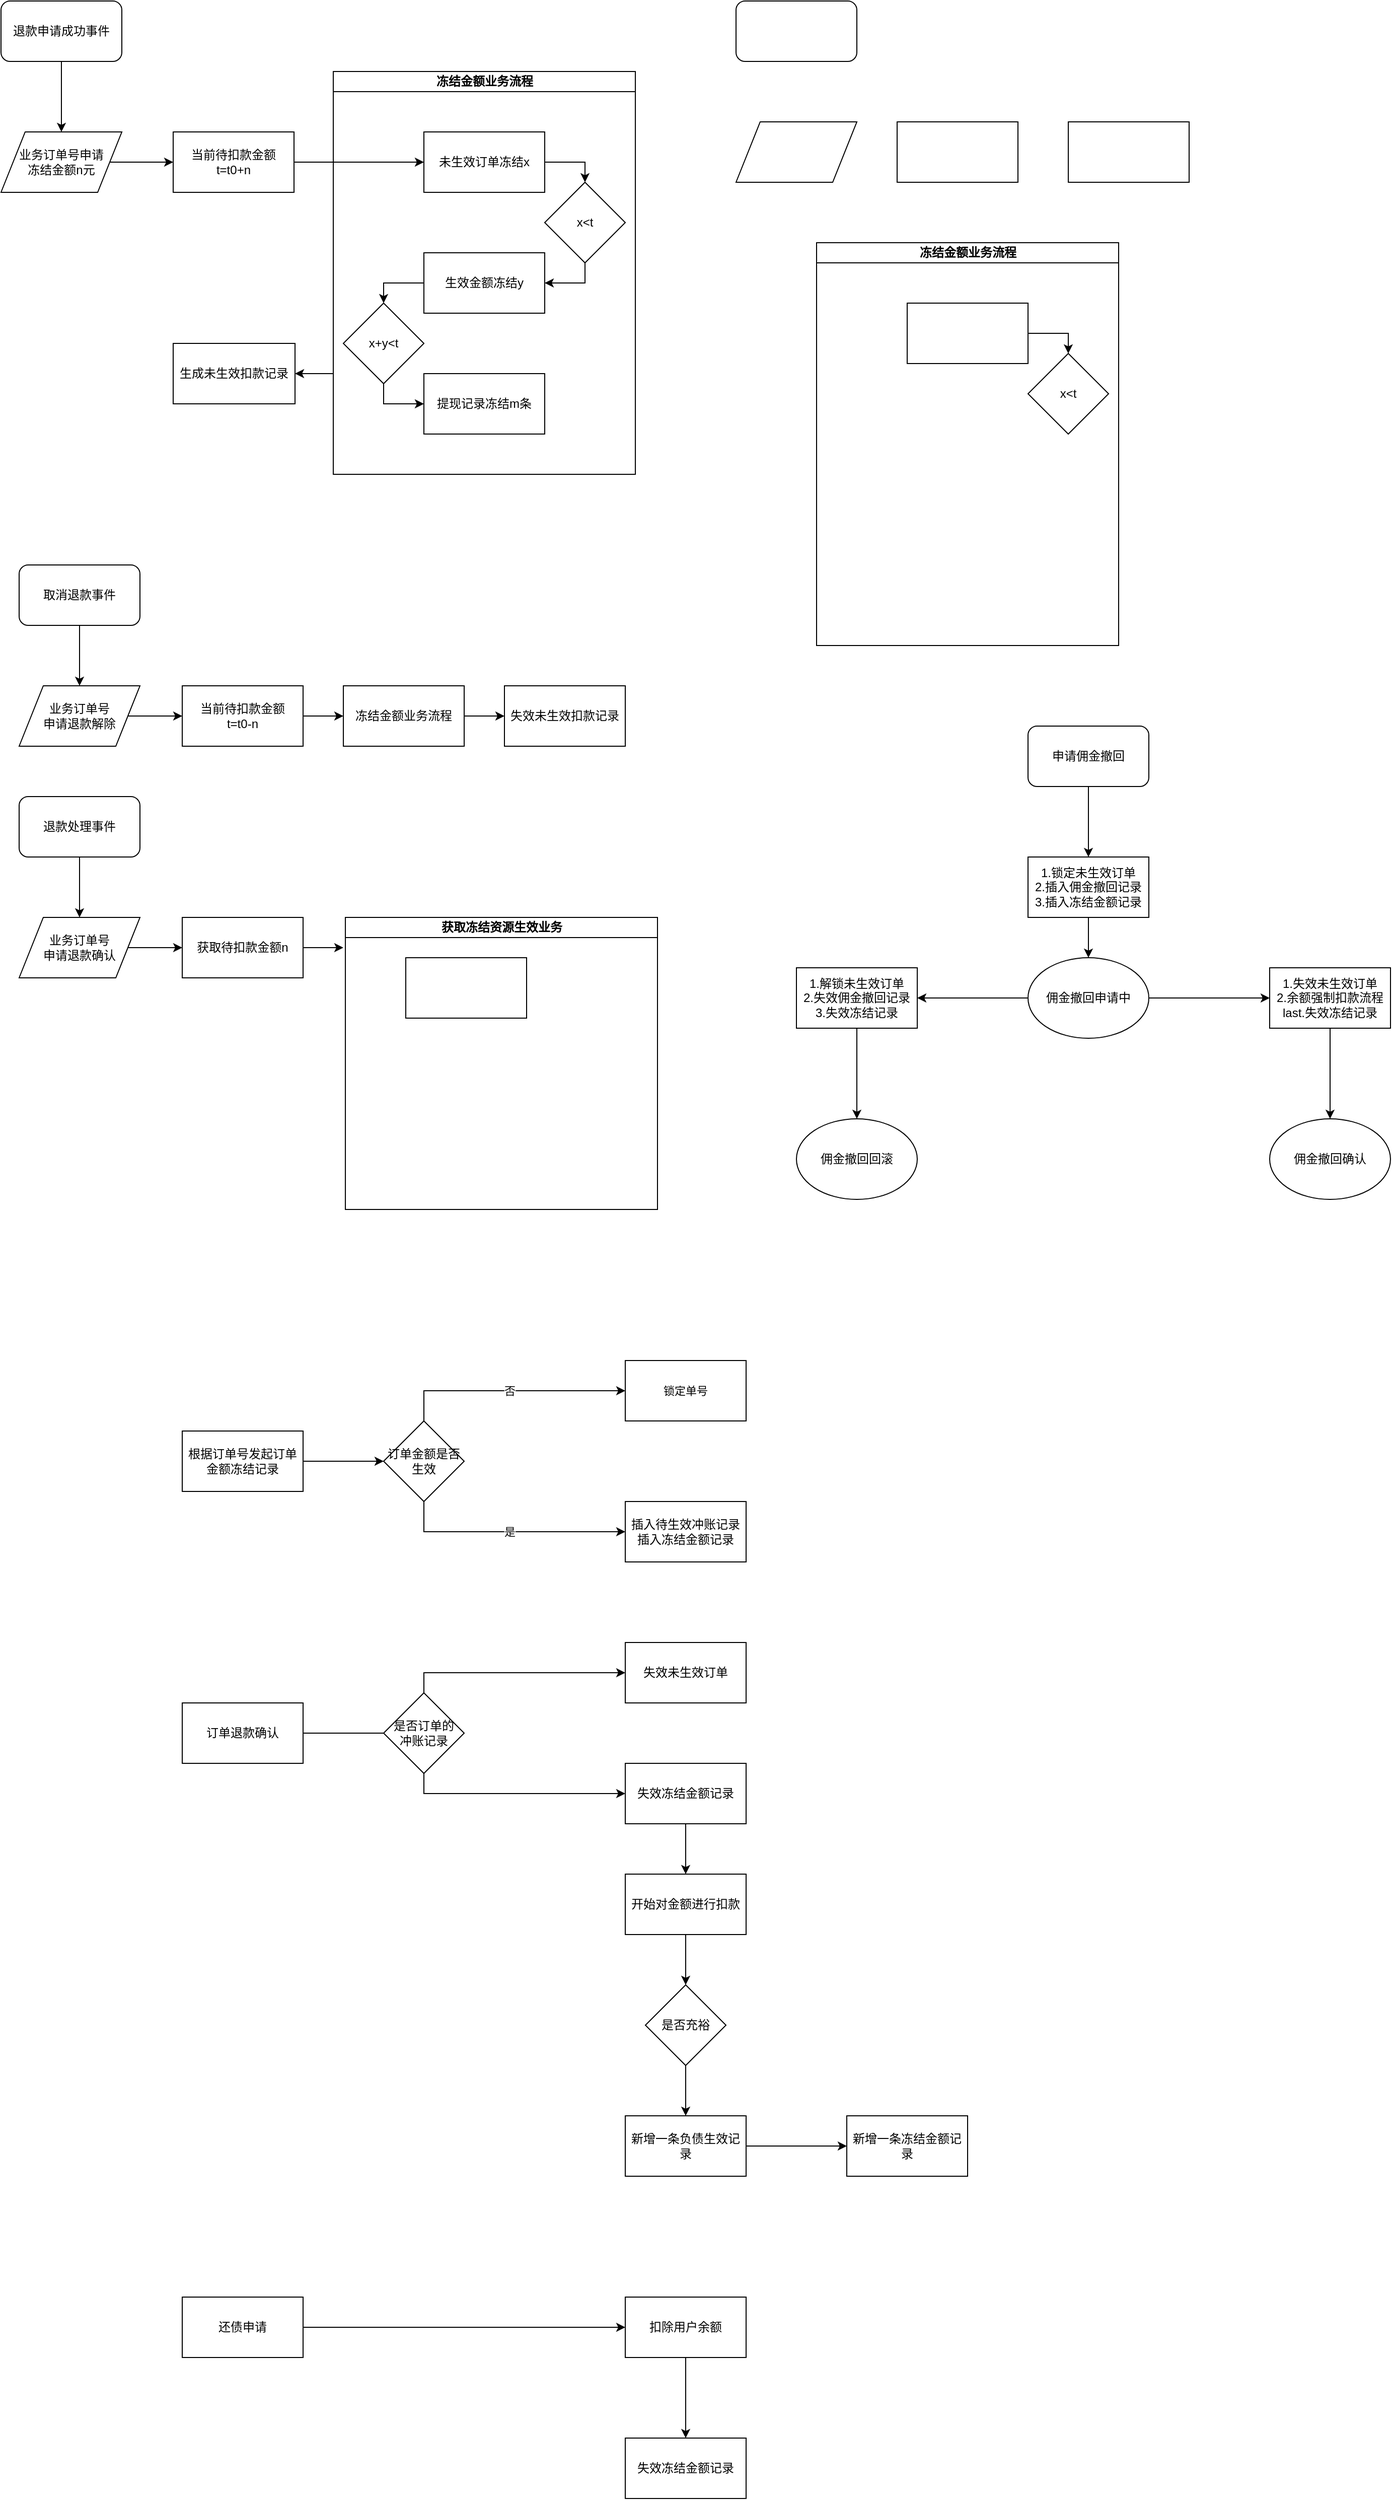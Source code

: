 <mxfile version="12.2.0" type="github" pages="1">
  <diagram id="Nm2MGBQXB-lMD8GcMdS7" name="第 1 页">
    <mxGraphModel dx="1572" dy="715" grid="1" gridSize="10" guides="1" tooltips="1" connect="1" arrows="1" fold="1" page="1" pageScale="1" pageWidth="1400" pageHeight="850" math="0" shadow="0">
      <root>
        <mxCell id="0"/>
        <mxCell id="1" parent="0"/>
        <mxCell id="reZb2tm7C-XP5V8WI9Gy-15" style="edgeStyle=orthogonalEdgeStyle;rounded=0;orthogonalLoop=1;jettySize=auto;html=1;exitX=1;exitY=0.5;exitDx=0;exitDy=0;entryX=0;entryY=0.5;entryDx=0;entryDy=0;" parent="1" source="reZb2tm7C-XP5V8WI9Gy-12" target="reZb2tm7C-XP5V8WI9Gy-34" edge="1">
          <mxGeometry relative="1" as="geometry">
            <mxPoint x="370" y="200" as="targetPoint"/>
          </mxGeometry>
        </mxCell>
        <mxCell id="reZb2tm7C-XP5V8WI9Gy-12" value="业务订单号申请&lt;br&gt;冻结金额n元" style="shape=parallelogram;perimeter=parallelogramPerimeter;whiteSpace=wrap;html=1;" parent="1" vertex="1">
          <mxGeometry x="100" y="180" width="120" height="60" as="geometry"/>
        </mxCell>
        <mxCell id="reZb2tm7C-XP5V8WI9Gy-38" style="edgeStyle=orthogonalEdgeStyle;rounded=0;orthogonalLoop=1;jettySize=auto;html=1;exitX=0;exitY=0.75;exitDx=0;exitDy=0;entryX=1;entryY=0.5;entryDx=0;entryDy=0;" parent="1" source="reZb2tm7C-XP5V8WI9Gy-32" target="reZb2tm7C-XP5V8WI9Gy-37" edge="1">
          <mxGeometry relative="1" as="geometry"/>
        </mxCell>
        <mxCell id="reZb2tm7C-XP5V8WI9Gy-32" value="冻结金额业务流程" style="swimlane;html=1;startSize=20;horizontal=1;containerType=tree;" parent="1" vertex="1">
          <mxGeometry x="430" y="120" width="300" height="400" as="geometry"/>
        </mxCell>
        <mxCell id="reZb2tm7C-XP5V8WI9Gy-24" value="提现记录冻结m条" style="rounded=0;whiteSpace=wrap;html=1;" parent="reZb2tm7C-XP5V8WI9Gy-32" vertex="1">
          <mxGeometry x="90" y="300" width="120" height="60" as="geometry"/>
        </mxCell>
        <mxCell id="reZb2tm7C-XP5V8WI9Gy-21" value="生效金额冻结y" style="rounded=0;whiteSpace=wrap;html=1;" parent="reZb2tm7C-XP5V8WI9Gy-32" vertex="1">
          <mxGeometry x="90" y="180" width="120" height="60" as="geometry"/>
        </mxCell>
        <mxCell id="reZb2tm7C-XP5V8WI9Gy-13" value="未生效订单冻结x" style="rounded=0;whiteSpace=wrap;html=1;" parent="reZb2tm7C-XP5V8WI9Gy-32" vertex="1">
          <mxGeometry x="90" y="60" width="120" height="60" as="geometry"/>
        </mxCell>
        <mxCell id="reZb2tm7C-XP5V8WI9Gy-18" value="x&amp;lt;t" style="rhombus;whiteSpace=wrap;html=1;" parent="reZb2tm7C-XP5V8WI9Gy-32" vertex="1">
          <mxGeometry x="210" y="110" width="80" height="80" as="geometry"/>
        </mxCell>
        <mxCell id="reZb2tm7C-XP5V8WI9Gy-19" style="edgeStyle=orthogonalEdgeStyle;rounded=0;orthogonalLoop=1;jettySize=auto;html=1;exitX=1;exitY=0.5;exitDx=0;exitDy=0;entryX=0.5;entryY=0;entryDx=0;entryDy=0;" parent="reZb2tm7C-XP5V8WI9Gy-32" source="reZb2tm7C-XP5V8WI9Gy-13" target="reZb2tm7C-XP5V8WI9Gy-18" edge="1">
          <mxGeometry relative="1" as="geometry"/>
        </mxCell>
        <mxCell id="reZb2tm7C-XP5V8WI9Gy-22" style="edgeStyle=orthogonalEdgeStyle;rounded=0;orthogonalLoop=1;jettySize=auto;html=1;exitX=0.5;exitY=1;exitDx=0;exitDy=0;entryX=1;entryY=0.5;entryDx=0;entryDy=0;" parent="reZb2tm7C-XP5V8WI9Gy-32" source="reZb2tm7C-XP5V8WI9Gy-18" target="reZb2tm7C-XP5V8WI9Gy-21" edge="1">
          <mxGeometry relative="1" as="geometry"/>
        </mxCell>
        <mxCell id="reZb2tm7C-XP5V8WI9Gy-23" value="x+y&amp;lt;t" style="rhombus;whiteSpace=wrap;html=1;" parent="reZb2tm7C-XP5V8WI9Gy-32" vertex="1">
          <mxGeometry x="10" y="230" width="80" height="80" as="geometry"/>
        </mxCell>
        <mxCell id="reZb2tm7C-XP5V8WI9Gy-26" style="edgeStyle=orthogonalEdgeStyle;rounded=0;orthogonalLoop=1;jettySize=auto;html=1;exitX=0.5;exitY=1;exitDx=0;exitDy=0;entryX=0;entryY=0.5;entryDx=0;entryDy=0;" parent="reZb2tm7C-XP5V8WI9Gy-32" source="reZb2tm7C-XP5V8WI9Gy-23" target="reZb2tm7C-XP5V8WI9Gy-24" edge="1">
          <mxGeometry relative="1" as="geometry"/>
        </mxCell>
        <mxCell id="reZb2tm7C-XP5V8WI9Gy-25" style="edgeStyle=orthogonalEdgeStyle;rounded=0;orthogonalLoop=1;jettySize=auto;html=1;exitX=0;exitY=0.5;exitDx=0;exitDy=0;entryX=0.5;entryY=0;entryDx=0;entryDy=0;" parent="reZb2tm7C-XP5V8WI9Gy-32" source="reZb2tm7C-XP5V8WI9Gy-21" target="reZb2tm7C-XP5V8WI9Gy-23" edge="1">
          <mxGeometry relative="1" as="geometry"/>
        </mxCell>
        <mxCell id="reZb2tm7C-XP5V8WI9Gy-35" style="edgeStyle=orthogonalEdgeStyle;rounded=0;orthogonalLoop=1;jettySize=auto;html=1;exitX=1;exitY=0.5;exitDx=0;exitDy=0;entryX=0;entryY=0.5;entryDx=0;entryDy=0;" parent="1" source="reZb2tm7C-XP5V8WI9Gy-34" target="reZb2tm7C-XP5V8WI9Gy-13" edge="1">
          <mxGeometry relative="1" as="geometry"/>
        </mxCell>
        <mxCell id="reZb2tm7C-XP5V8WI9Gy-34" value="当前待扣款金额 &lt;br&gt;t=t0+n" style="rounded=0;whiteSpace=wrap;html=1;" parent="1" vertex="1">
          <mxGeometry x="271" y="180" width="120" height="60" as="geometry"/>
        </mxCell>
        <mxCell id="reZb2tm7C-XP5V8WI9Gy-37" value="生成未生效扣款记录" style="rounded=0;whiteSpace=wrap;html=1;" parent="1" vertex="1">
          <mxGeometry x="271" y="390" width="121" height="60" as="geometry"/>
        </mxCell>
        <mxCell id="reZb2tm7C-XP5V8WI9Gy-42" style="edgeStyle=orthogonalEdgeStyle;rounded=0;orthogonalLoop=1;jettySize=auto;html=1;exitX=1;exitY=0.5;exitDx=0;exitDy=0;entryX=0;entryY=0.5;entryDx=0;entryDy=0;" parent="1" source="reZb2tm7C-XP5V8WI9Gy-43" target="reZb2tm7C-XP5V8WI9Gy-56" edge="1">
          <mxGeometry relative="1" as="geometry">
            <mxPoint x="370" y="750" as="targetPoint"/>
          </mxGeometry>
        </mxCell>
        <mxCell id="reZb2tm7C-XP5V8WI9Gy-43" value="业务订单号&lt;br&gt;申请退款解除" style="shape=parallelogram;perimeter=parallelogramPerimeter;whiteSpace=wrap;html=1;" parent="1" vertex="1">
          <mxGeometry x="118" y="730" width="120" height="60" as="geometry"/>
        </mxCell>
        <mxCell id="reZb2tm7C-XP5V8WI9Gy-44" style="edgeStyle=orthogonalEdgeStyle;rounded=0;orthogonalLoop=1;jettySize=auto;html=1;exitX=1;exitY=0.5;exitDx=0;exitDy=0;entryX=0;entryY=0.5;entryDx=0;entryDy=0;" parent="1" source="reZb2tm7C-XP5V8WI9Gy-62" target="reZb2tm7C-XP5V8WI9Gy-57" edge="1">
          <mxGeometry relative="1" as="geometry">
            <mxPoint x="730" y="770" as="sourcePoint"/>
          </mxGeometry>
        </mxCell>
        <mxCell id="reZb2tm7C-XP5V8WI9Gy-55" style="edgeStyle=orthogonalEdgeStyle;rounded=0;orthogonalLoop=1;jettySize=auto;html=1;exitX=1;exitY=0.5;exitDx=0;exitDy=0;entryX=0;entryY=0.5;entryDx=0;entryDy=0;" parent="1" source="reZb2tm7C-XP5V8WI9Gy-56" target="reZb2tm7C-XP5V8WI9Gy-62" edge="1">
          <mxGeometry relative="1" as="geometry">
            <mxPoint x="520" y="760" as="targetPoint"/>
          </mxGeometry>
        </mxCell>
        <mxCell id="reZb2tm7C-XP5V8WI9Gy-56" value="当前待扣款金额 &lt;br&gt;t=t0-n" style="rounded=0;whiteSpace=wrap;html=1;" parent="1" vertex="1">
          <mxGeometry x="280" y="730" width="120" height="60" as="geometry"/>
        </mxCell>
        <mxCell id="reZb2tm7C-XP5V8WI9Gy-57" value="失效未生效扣款记录" style="rounded=0;whiteSpace=wrap;html=1;" parent="1" vertex="1">
          <mxGeometry x="600" y="730" width="120" height="60" as="geometry"/>
        </mxCell>
        <mxCell id="reZb2tm7C-XP5V8WI9Gy-59" style="edgeStyle=orthogonalEdgeStyle;rounded=0;orthogonalLoop=1;jettySize=auto;html=1;exitX=0.5;exitY=1;exitDx=0;exitDy=0;entryX=0.5;entryY=0;entryDx=0;entryDy=0;" parent="1" source="reZb2tm7C-XP5V8WI9Gy-58" target="reZb2tm7C-XP5V8WI9Gy-12" edge="1">
          <mxGeometry relative="1" as="geometry">
            <Array as="points"/>
          </mxGeometry>
        </mxCell>
        <mxCell id="reZb2tm7C-XP5V8WI9Gy-58" value="退款申请成功事件" style="rounded=1;whiteSpace=wrap;html=1;" parent="1" vertex="1">
          <mxGeometry x="100" y="50" width="120" height="60" as="geometry"/>
        </mxCell>
        <mxCell id="reZb2tm7C-XP5V8WI9Gy-61" style="edgeStyle=orthogonalEdgeStyle;rounded=0;orthogonalLoop=1;jettySize=auto;html=1;exitX=0.5;exitY=1;exitDx=0;exitDy=0;entryX=0.5;entryY=0;entryDx=0;entryDy=0;" parent="1" source="reZb2tm7C-XP5V8WI9Gy-60" target="reZb2tm7C-XP5V8WI9Gy-43" edge="1">
          <mxGeometry relative="1" as="geometry"/>
        </mxCell>
        <mxCell id="reZb2tm7C-XP5V8WI9Gy-60" value="取消退款事件" style="rounded=1;whiteSpace=wrap;html=1;" parent="1" vertex="1">
          <mxGeometry x="118" y="610" width="120" height="60" as="geometry"/>
        </mxCell>
        <mxCell id="reZb2tm7C-XP5V8WI9Gy-62" value="冻结金额业务流程" style="rounded=0;whiteSpace=wrap;html=1;" parent="1" vertex="1">
          <mxGeometry x="440" y="730" width="120" height="60" as="geometry"/>
        </mxCell>
        <mxCell id="reZb2tm7C-XP5V8WI9Gy-66" style="edgeStyle=orthogonalEdgeStyle;rounded=0;orthogonalLoop=1;jettySize=auto;html=1;exitX=1;exitY=0.5;exitDx=0;exitDy=0;entryX=0;entryY=0.5;entryDx=0;entryDy=0;" parent="1" source="reZb2tm7C-XP5V8WI9Gy-67" target="reZb2tm7C-XP5V8WI9Gy-70" edge="1">
          <mxGeometry relative="1" as="geometry">
            <mxPoint x="370" y="980" as="targetPoint"/>
          </mxGeometry>
        </mxCell>
        <mxCell id="reZb2tm7C-XP5V8WI9Gy-67" value="业务订单号&lt;br&gt;申请退款确认" style="shape=parallelogram;perimeter=parallelogramPerimeter;whiteSpace=wrap;html=1;" parent="1" vertex="1">
          <mxGeometry x="118" y="960" width="120" height="60" as="geometry"/>
        </mxCell>
        <mxCell id="reZb2tm7C-XP5V8WI9Gy-69" style="edgeStyle=orthogonalEdgeStyle;rounded=0;orthogonalLoop=1;jettySize=auto;html=1;exitX=1;exitY=0.5;exitDx=0;exitDy=0;entryX=0;entryY=0.5;entryDx=0;entryDy=0;" parent="1" source="reZb2tm7C-XP5V8WI9Gy-70" edge="1">
          <mxGeometry relative="1" as="geometry">
            <mxPoint x="440" y="990" as="targetPoint"/>
          </mxGeometry>
        </mxCell>
        <mxCell id="reZb2tm7C-XP5V8WI9Gy-70" value="获取待扣款金额n" style="rounded=0;whiteSpace=wrap;html=1;" parent="1" vertex="1">
          <mxGeometry x="280" y="960" width="120" height="60" as="geometry"/>
        </mxCell>
        <mxCell id="reZb2tm7C-XP5V8WI9Gy-72" style="edgeStyle=orthogonalEdgeStyle;rounded=0;orthogonalLoop=1;jettySize=auto;html=1;exitX=0.5;exitY=1;exitDx=0;exitDy=0;entryX=0.5;entryY=0;entryDx=0;entryDy=0;" parent="1" source="reZb2tm7C-XP5V8WI9Gy-73" target="reZb2tm7C-XP5V8WI9Gy-67" edge="1">
          <mxGeometry relative="1" as="geometry"/>
        </mxCell>
        <mxCell id="reZb2tm7C-XP5V8WI9Gy-73" value="退款处理事件" style="rounded=1;whiteSpace=wrap;html=1;" parent="1" vertex="1">
          <mxGeometry x="118" y="840" width="120" height="60" as="geometry"/>
        </mxCell>
        <mxCell id="reZb2tm7C-XP5V8WI9Gy-75" value="获取冻结资源生效业务" style="swimlane;html=1;startSize=20;horizontal=1;containerType=tree;" parent="1" vertex="1">
          <mxGeometry x="442" y="960" width="310" height="290" as="geometry"/>
        </mxCell>
        <mxCell id="reZb2tm7C-XP5V8WI9Gy-77" value="" style="rounded=0;whiteSpace=wrap;html=1;" parent="reZb2tm7C-XP5V8WI9Gy-75" vertex="1">
          <mxGeometry x="60" y="40" width="120" height="60" as="geometry"/>
        </mxCell>
        <mxCell id="reZb2tm7C-XP5V8WI9Gy-78" value="" style="rounded=1;whiteSpace=wrap;html=1;" parent="1" vertex="1">
          <mxGeometry x="830" y="50" width="120" height="60" as="geometry"/>
        </mxCell>
        <mxCell id="reZb2tm7C-XP5V8WI9Gy-79" value="" style="shape=parallelogram;perimeter=parallelogramPerimeter;whiteSpace=wrap;html=1;" parent="1" vertex="1">
          <mxGeometry x="830" y="170" width="120" height="60" as="geometry"/>
        </mxCell>
        <mxCell id="reZb2tm7C-XP5V8WI9Gy-80" value="" style="rounded=0;whiteSpace=wrap;html=1;" parent="1" vertex="1">
          <mxGeometry x="990" y="170" width="120" height="60" as="geometry"/>
        </mxCell>
        <mxCell id="reZb2tm7C-XP5V8WI9Gy-81" value="" style="rounded=0;whiteSpace=wrap;html=1;" parent="1" vertex="1">
          <mxGeometry x="1160" y="170" width="120" height="60" as="geometry"/>
        </mxCell>
        <mxCell id="reZb2tm7C-XP5V8WI9Gy-82" value="冻结金额业务流程" style="swimlane;html=1;startSize=20;horizontal=1;containerType=tree;" parent="1" vertex="1">
          <mxGeometry x="910" y="290" width="300" height="400" as="geometry"/>
        </mxCell>
        <mxCell id="reZb2tm7C-XP5V8WI9Gy-85" value="" style="rounded=0;whiteSpace=wrap;html=1;" parent="reZb2tm7C-XP5V8WI9Gy-82" vertex="1">
          <mxGeometry x="90" y="60" width="120" height="60" as="geometry"/>
        </mxCell>
        <mxCell id="reZb2tm7C-XP5V8WI9Gy-86" value="x&amp;lt;t" style="rhombus;whiteSpace=wrap;html=1;" parent="reZb2tm7C-XP5V8WI9Gy-82" vertex="1">
          <mxGeometry x="210" y="110" width="80" height="80" as="geometry"/>
        </mxCell>
        <mxCell id="reZb2tm7C-XP5V8WI9Gy-87" style="edgeStyle=orthogonalEdgeStyle;rounded=0;orthogonalLoop=1;jettySize=auto;html=1;exitX=1;exitY=0.5;exitDx=0;exitDy=0;entryX=0.5;entryY=0;entryDx=0;entryDy=0;" parent="reZb2tm7C-XP5V8WI9Gy-82" source="reZb2tm7C-XP5V8WI9Gy-85" target="reZb2tm7C-XP5V8WI9Gy-86" edge="1">
          <mxGeometry relative="1" as="geometry"/>
        </mxCell>
        <mxCell id="reZb2tm7C-XP5V8WI9Gy-96" value="否" style="edgeStyle=orthogonalEdgeStyle;rounded=0;orthogonalLoop=1;jettySize=auto;html=1;exitX=0.5;exitY=0;exitDx=0;exitDy=0;entryX=0;entryY=0.5;entryDx=0;entryDy=0;" parent="1" source="reZb2tm7C-XP5V8WI9Gy-92" target="reZb2tm7C-XP5V8WI9Gy-95" edge="1">
          <mxGeometry relative="1" as="geometry"/>
        </mxCell>
        <mxCell id="reZb2tm7C-XP5V8WI9Gy-98" value="是" style="edgeStyle=orthogonalEdgeStyle;rounded=0;orthogonalLoop=1;jettySize=auto;html=1;exitX=0.5;exitY=1;exitDx=0;exitDy=0;entryX=0;entryY=0.5;entryDx=0;entryDy=0;" parent="1" source="reZb2tm7C-XP5V8WI9Gy-92" target="reZb2tm7C-XP5V8WI9Gy-97" edge="1">
          <mxGeometry relative="1" as="geometry"/>
        </mxCell>
        <mxCell id="reZb2tm7C-XP5V8WI9Gy-92" value="订单金额是否生效" style="rhombus;whiteSpace=wrap;html=1;" parent="1" vertex="1">
          <mxGeometry x="480" y="1460" width="80" height="80" as="geometry"/>
        </mxCell>
        <mxCell id="reZb2tm7C-XP5V8WI9Gy-95" value="&lt;span style=&quot;font-size: 11px ; background-color: rgb(255 , 255 , 255)&quot;&gt;锁定单号&lt;/span&gt;" style="rounded=0;whiteSpace=wrap;html=1;" parent="1" vertex="1">
          <mxGeometry x="720" y="1400" width="120" height="60" as="geometry"/>
        </mxCell>
        <mxCell id="reZb2tm7C-XP5V8WI9Gy-97" value="插入待生效冲账记录&lt;br&gt;插入冻结金额记录" style="rounded=0;whiteSpace=wrap;html=1;" parent="1" vertex="1">
          <mxGeometry x="720" y="1540" width="120" height="60" as="geometry"/>
        </mxCell>
        <mxCell id="reZb2tm7C-XP5V8WI9Gy-101" style="edgeStyle=orthogonalEdgeStyle;rounded=0;orthogonalLoop=1;jettySize=auto;html=1;exitX=1;exitY=0.5;exitDx=0;exitDy=0;entryX=0;entryY=0.5;entryDx=0;entryDy=0;" parent="1" source="reZb2tm7C-XP5V8WI9Gy-100" target="reZb2tm7C-XP5V8WI9Gy-92" edge="1">
          <mxGeometry relative="1" as="geometry"/>
        </mxCell>
        <mxCell id="reZb2tm7C-XP5V8WI9Gy-100" value="根据订单号发起订单金额冻结记录" style="rounded=0;whiteSpace=wrap;html=1;" parent="1" vertex="1">
          <mxGeometry x="280" y="1470" width="120" height="60" as="geometry"/>
        </mxCell>
        <mxCell id="reZb2tm7C-XP5V8WI9Gy-305" style="edgeStyle=orthogonalEdgeStyle;rounded=0;orthogonalLoop=1;jettySize=auto;html=1;exitX=1;exitY=0.5;exitDx=0;exitDy=0;" parent="1" source="reZb2tm7C-XP5V8WI9Gy-102" edge="1">
          <mxGeometry relative="1" as="geometry">
            <mxPoint x="500" y="1770" as="targetPoint"/>
          </mxGeometry>
        </mxCell>
        <mxCell id="reZb2tm7C-XP5V8WI9Gy-102" value="订单退款确认" style="rounded=0;whiteSpace=wrap;html=1;" parent="1" vertex="1">
          <mxGeometry x="280" y="1740" width="120" height="60" as="geometry"/>
        </mxCell>
        <mxCell id="reZb2tm7C-XP5V8WI9Gy-108" style="edgeStyle=orthogonalEdgeStyle;rounded=0;orthogonalLoop=1;jettySize=auto;html=1;exitX=0.5;exitY=1;exitDx=0;exitDy=0;entryX=0.5;entryY=0;entryDx=0;entryDy=0;" parent="1" source="reZb2tm7C-XP5V8WI9Gy-106" target="reZb2tm7C-XP5V8WI9Gy-115" edge="1">
          <mxGeometry relative="1" as="geometry">
            <mxPoint x="780" y="1920" as="targetPoint"/>
          </mxGeometry>
        </mxCell>
        <mxCell id="reZb2tm7C-XP5V8WI9Gy-106" value="失效冻结金额记录" style="rounded=0;whiteSpace=wrap;html=1;" parent="1" vertex="1">
          <mxGeometry x="720" y="1800" width="120" height="60" as="geometry"/>
        </mxCell>
        <mxCell id="reZb2tm7C-XP5V8WI9Gy-111" style="edgeStyle=orthogonalEdgeStyle;rounded=0;orthogonalLoop=1;jettySize=auto;html=1;exitX=0.5;exitY=1;exitDx=0;exitDy=0;entryX=0;entryY=0.5;entryDx=0;entryDy=0;" parent="1" source="reZb2tm7C-XP5V8WI9Gy-109" target="reZb2tm7C-XP5V8WI9Gy-106" edge="1">
          <mxGeometry relative="1" as="geometry"/>
        </mxCell>
        <mxCell id="reZb2tm7C-XP5V8WI9Gy-113" style="edgeStyle=orthogonalEdgeStyle;rounded=0;orthogonalLoop=1;jettySize=auto;html=1;exitX=0.5;exitY=0;exitDx=0;exitDy=0;entryX=0;entryY=0.5;entryDx=0;entryDy=0;" parent="1" source="reZb2tm7C-XP5V8WI9Gy-109" target="reZb2tm7C-XP5V8WI9Gy-112" edge="1">
          <mxGeometry relative="1" as="geometry"/>
        </mxCell>
        <mxCell id="reZb2tm7C-XP5V8WI9Gy-109" value="是否订单的&lt;br&gt;冲账记录" style="rhombus;whiteSpace=wrap;html=1;" parent="1" vertex="1">
          <mxGeometry x="480" y="1730" width="80" height="80" as="geometry"/>
        </mxCell>
        <mxCell id="reZb2tm7C-XP5V8WI9Gy-112" value="失效未生效订单" style="rounded=0;whiteSpace=wrap;html=1;" parent="1" vertex="1">
          <mxGeometry x="720" y="1680" width="120" height="60" as="geometry"/>
        </mxCell>
        <mxCell id="reZb2tm7C-XP5V8WI9Gy-581" style="edgeStyle=orthogonalEdgeStyle;rounded=0;orthogonalLoop=1;jettySize=auto;html=1;exitX=0.5;exitY=1;exitDx=0;exitDy=0;entryX=0.5;entryY=0;entryDx=0;entryDy=0;" parent="1" source="reZb2tm7C-XP5V8WI9Gy-115" target="reZb2tm7C-XP5V8WI9Gy-580" edge="1">
          <mxGeometry relative="1" as="geometry"/>
        </mxCell>
        <mxCell id="reZb2tm7C-XP5V8WI9Gy-115" value="开始对金额进行扣款" style="rounded=0;whiteSpace=wrap;html=1;" parent="1" vertex="1">
          <mxGeometry x="720" y="1910" width="120" height="60" as="geometry"/>
        </mxCell>
        <mxCell id="reZb2tm7C-XP5V8WI9Gy-583" style="edgeStyle=orthogonalEdgeStyle;rounded=0;orthogonalLoop=1;jettySize=auto;html=1;exitX=0.5;exitY=1;exitDx=0;exitDy=0;entryX=0.5;entryY=0;entryDx=0;entryDy=0;" parent="1" source="reZb2tm7C-XP5V8WI9Gy-580" target="reZb2tm7C-XP5V8WI9Gy-582" edge="1">
          <mxGeometry relative="1" as="geometry"/>
        </mxCell>
        <mxCell id="reZb2tm7C-XP5V8WI9Gy-580" value="是否充裕" style="rhombus;whiteSpace=wrap;html=1;" parent="1" vertex="1">
          <mxGeometry x="740" y="2020" width="80" height="80" as="geometry"/>
        </mxCell>
        <mxCell id="reZb2tm7C-XP5V8WI9Gy-585" style="edgeStyle=orthogonalEdgeStyle;rounded=0;orthogonalLoop=1;jettySize=auto;html=1;exitX=1;exitY=0.5;exitDx=0;exitDy=0;entryX=0;entryY=0.5;entryDx=0;entryDy=0;" parent="1" source="reZb2tm7C-XP5V8WI9Gy-582" target="reZb2tm7C-XP5V8WI9Gy-584" edge="1">
          <mxGeometry relative="1" as="geometry"/>
        </mxCell>
        <mxCell id="reZb2tm7C-XP5V8WI9Gy-582" value="新增一条负债生效记录" style="rounded=0;whiteSpace=wrap;html=1;" parent="1" vertex="1">
          <mxGeometry x="720" y="2150" width="120" height="60" as="geometry"/>
        </mxCell>
        <mxCell id="reZb2tm7C-XP5V8WI9Gy-584" value="新增一条冻结金额记录" style="rounded=0;whiteSpace=wrap;html=1;" parent="1" vertex="1">
          <mxGeometry x="940" y="2150" width="120" height="60" as="geometry"/>
        </mxCell>
        <mxCell id="reZb2tm7C-XP5V8WI9Gy-592" style="edgeStyle=orthogonalEdgeStyle;rounded=0;orthogonalLoop=1;jettySize=auto;html=1;exitX=1;exitY=0.5;exitDx=0;exitDy=0;" parent="1" source="reZb2tm7C-XP5V8WI9Gy-586" target="reZb2tm7C-XP5V8WI9Gy-589" edge="1">
          <mxGeometry relative="1" as="geometry"/>
        </mxCell>
        <mxCell id="reZb2tm7C-XP5V8WI9Gy-586" value="还债申请" style="rounded=0;whiteSpace=wrap;html=1;" parent="1" vertex="1">
          <mxGeometry x="280" y="2330" width="120" height="60" as="geometry"/>
        </mxCell>
        <mxCell id="reZb2tm7C-XP5V8WI9Gy-591" style="edgeStyle=orthogonalEdgeStyle;rounded=0;orthogonalLoop=1;jettySize=auto;html=1;exitX=0.5;exitY=1;exitDx=0;exitDy=0;entryX=0.5;entryY=0;entryDx=0;entryDy=0;" parent="1" source="reZb2tm7C-XP5V8WI9Gy-589" target="reZb2tm7C-XP5V8WI9Gy-590" edge="1">
          <mxGeometry relative="1" as="geometry"/>
        </mxCell>
        <mxCell id="reZb2tm7C-XP5V8WI9Gy-589" value="扣除用户余额" style="rounded=0;whiteSpace=wrap;html=1;" parent="1" vertex="1">
          <mxGeometry x="720" y="2330" width="120" height="60" as="geometry"/>
        </mxCell>
        <mxCell id="reZb2tm7C-XP5V8WI9Gy-590" value="失效冻结金额记录" style="rounded=0;whiteSpace=wrap;html=1;" parent="1" vertex="1">
          <mxGeometry x="720" y="2470" width="120" height="60" as="geometry"/>
        </mxCell>
        <mxCell id="YqQyQjS0-g5WGzXRdM-B-12" style="edgeStyle=orthogonalEdgeStyle;rounded=0;orthogonalLoop=1;jettySize=auto;html=1;exitX=0;exitY=0.5;exitDx=0;exitDy=0;entryX=1;entryY=0.5;entryDx=0;entryDy=0;" edge="1" parent="1" source="YqQyQjS0-g5WGzXRdM-B-1" target="YqQyQjS0-g5WGzXRdM-B-11">
          <mxGeometry relative="1" as="geometry"/>
        </mxCell>
        <mxCell id="YqQyQjS0-g5WGzXRdM-B-16" style="edgeStyle=orthogonalEdgeStyle;rounded=0;orthogonalLoop=1;jettySize=auto;html=1;exitX=1;exitY=0.5;exitDx=0;exitDy=0;entryX=0;entryY=0.5;entryDx=0;entryDy=0;" edge="1" parent="1" source="YqQyQjS0-g5WGzXRdM-B-1" target="YqQyQjS0-g5WGzXRdM-B-15">
          <mxGeometry relative="1" as="geometry"/>
        </mxCell>
        <mxCell id="YqQyQjS0-g5WGzXRdM-B-1" value="佣金撤回申请中" style="ellipse;whiteSpace=wrap;html=1;" vertex="1" parent="1">
          <mxGeometry x="1120" y="1000" width="120" height="80" as="geometry"/>
        </mxCell>
        <mxCell id="YqQyQjS0-g5WGzXRdM-B-9" style="edgeStyle=orthogonalEdgeStyle;rounded=0;orthogonalLoop=1;jettySize=auto;html=1;exitX=0.5;exitY=1;exitDx=0;exitDy=0;entryX=0.5;entryY=0;entryDx=0;entryDy=0;" edge="1" parent="1" source="YqQyQjS0-g5WGzXRdM-B-2" target="YqQyQjS0-g5WGzXRdM-B-6">
          <mxGeometry relative="1" as="geometry"/>
        </mxCell>
        <mxCell id="YqQyQjS0-g5WGzXRdM-B-2" value="申请佣金撤回" style="rounded=1;whiteSpace=wrap;html=1;" vertex="1" parent="1">
          <mxGeometry x="1120" y="770" width="120" height="60" as="geometry"/>
        </mxCell>
        <mxCell id="YqQyQjS0-g5WGzXRdM-B-4" value="佣金撤回回滚" style="ellipse;whiteSpace=wrap;html=1;" vertex="1" parent="1">
          <mxGeometry x="890" y="1160" width="120" height="80" as="geometry"/>
        </mxCell>
        <mxCell id="YqQyQjS0-g5WGzXRdM-B-10" style="edgeStyle=orthogonalEdgeStyle;rounded=0;orthogonalLoop=1;jettySize=auto;html=1;exitX=0.5;exitY=1;exitDx=0;exitDy=0;entryX=0.5;entryY=0;entryDx=0;entryDy=0;" edge="1" parent="1" source="YqQyQjS0-g5WGzXRdM-B-6" target="YqQyQjS0-g5WGzXRdM-B-1">
          <mxGeometry relative="1" as="geometry"/>
        </mxCell>
        <mxCell id="YqQyQjS0-g5WGzXRdM-B-6" value="1.锁定未生效订单&lt;br&gt;2.插入佣金撤回记录&lt;br&gt;3.插入冻结金额记录" style="rounded=0;whiteSpace=wrap;html=1;" vertex="1" parent="1">
          <mxGeometry x="1120" y="900" width="120" height="60" as="geometry"/>
        </mxCell>
        <mxCell id="YqQyQjS0-g5WGzXRdM-B-13" style="edgeStyle=orthogonalEdgeStyle;rounded=0;orthogonalLoop=1;jettySize=auto;html=1;exitX=0.5;exitY=1;exitDx=0;exitDy=0;entryX=0.5;entryY=0;entryDx=0;entryDy=0;" edge="1" parent="1" source="YqQyQjS0-g5WGzXRdM-B-11" target="YqQyQjS0-g5WGzXRdM-B-4">
          <mxGeometry relative="1" as="geometry"/>
        </mxCell>
        <mxCell id="YqQyQjS0-g5WGzXRdM-B-11" value="1.解锁未生效订单&lt;br&gt;2.失效佣金撤回记录&lt;br&gt;3.失效冻结记录" style="rounded=0;whiteSpace=wrap;html=1;" vertex="1" parent="1">
          <mxGeometry x="890" y="1010" width="120" height="60" as="geometry"/>
        </mxCell>
        <mxCell id="YqQyQjS0-g5WGzXRdM-B-14" value="佣金撤回确认" style="ellipse;whiteSpace=wrap;html=1;" vertex="1" parent="1">
          <mxGeometry x="1360" y="1160" width="120" height="80" as="geometry"/>
        </mxCell>
        <mxCell id="YqQyQjS0-g5WGzXRdM-B-17" style="edgeStyle=orthogonalEdgeStyle;rounded=0;orthogonalLoop=1;jettySize=auto;html=1;exitX=0.5;exitY=1;exitDx=0;exitDy=0;" edge="1" parent="1" source="YqQyQjS0-g5WGzXRdM-B-15" target="YqQyQjS0-g5WGzXRdM-B-14">
          <mxGeometry relative="1" as="geometry"/>
        </mxCell>
        <mxCell id="YqQyQjS0-g5WGzXRdM-B-15" value="1.失效未生效订单&lt;br&gt;2.余额强制扣款流程&lt;br&gt;last.失效冻结记录&lt;br&gt;" style="rounded=0;whiteSpace=wrap;html=1;" vertex="1" parent="1">
          <mxGeometry x="1360" y="1010" width="120" height="60" as="geometry"/>
        </mxCell>
      </root>
    </mxGraphModel>
  </diagram>
</mxfile>
